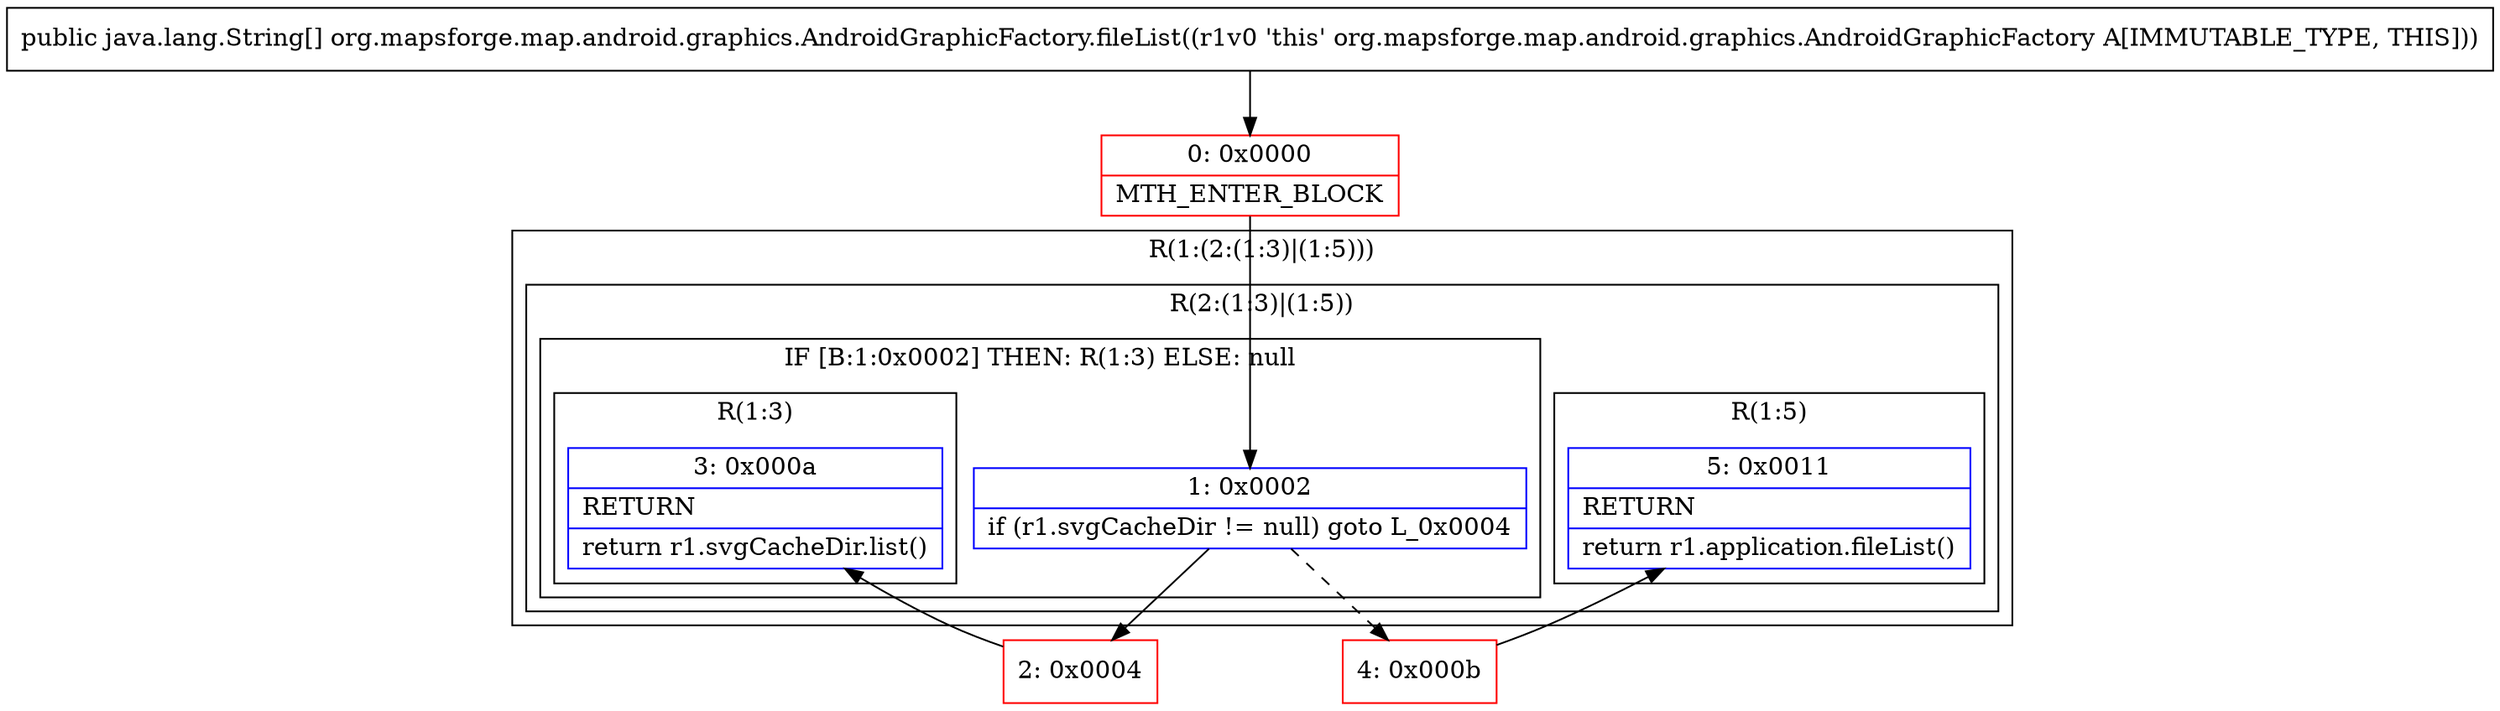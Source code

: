 digraph "CFG fororg.mapsforge.map.android.graphics.AndroidGraphicFactory.fileList()[Ljava\/lang\/String;" {
subgraph cluster_Region_605303339 {
label = "R(1:(2:(1:3)|(1:5)))";
node [shape=record,color=blue];
subgraph cluster_Region_2086803970 {
label = "R(2:(1:3)|(1:5))";
node [shape=record,color=blue];
subgraph cluster_IfRegion_2021441974 {
label = "IF [B:1:0x0002] THEN: R(1:3) ELSE: null";
node [shape=record,color=blue];
Node_1 [shape=record,label="{1\:\ 0x0002|if (r1.svgCacheDir != null) goto L_0x0004\l}"];
subgraph cluster_Region_901417068 {
label = "R(1:3)";
node [shape=record,color=blue];
Node_3 [shape=record,label="{3\:\ 0x000a|RETURN\l|return r1.svgCacheDir.list()\l}"];
}
}
subgraph cluster_Region_809136538 {
label = "R(1:5)";
node [shape=record,color=blue];
Node_5 [shape=record,label="{5\:\ 0x0011|RETURN\l|return r1.application.fileList()\l}"];
}
}
}
Node_0 [shape=record,color=red,label="{0\:\ 0x0000|MTH_ENTER_BLOCK\l}"];
Node_2 [shape=record,color=red,label="{2\:\ 0x0004}"];
Node_4 [shape=record,color=red,label="{4\:\ 0x000b}"];
MethodNode[shape=record,label="{public java.lang.String[] org.mapsforge.map.android.graphics.AndroidGraphicFactory.fileList((r1v0 'this' org.mapsforge.map.android.graphics.AndroidGraphicFactory A[IMMUTABLE_TYPE, THIS])) }"];
MethodNode -> Node_0;
Node_1 -> Node_2;
Node_1 -> Node_4[style=dashed];
Node_0 -> Node_1;
Node_2 -> Node_3;
Node_4 -> Node_5;
}


